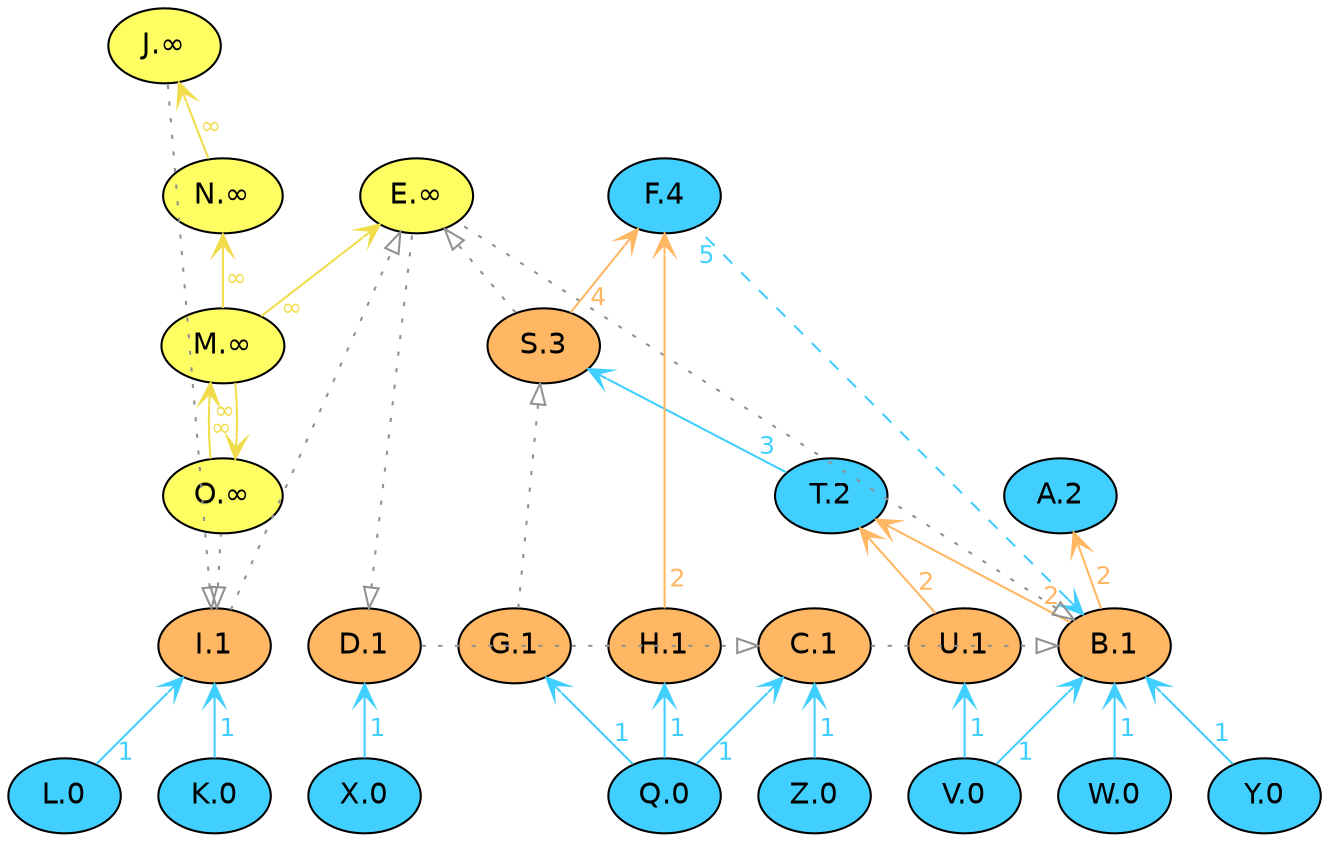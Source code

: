 digraph {
layout=neato 
node [fontname = "helvetica"] 
  edge [fontname = "helvetica"] 
 rankdir=BT  // Node defaults can be set here if needed
    "A" [style="filled" fillcolor="#40cfff" label="A.2" fontsize=14 pos="7.0139,2.25!"]
    "F" [style="filled" fillcolor="#40cfff" label="F.4" fontsize=14 pos="4.375,4.25!"]
    "K" [style="filled" fillcolor="#40cfff" label="K.0" fontsize=14 pos="1.375,0.25!"]
    "L" [style="filled" fillcolor="#40cfff" label="L.0" fontsize=14 pos="0.375,0.25!"]
    "Q" [style="filled" fillcolor="#40cfff" label="Q.0" fontsize=14 pos="4.375,0.25!"]
    "T" [style="filled" fillcolor="#40cfff" label="T.2" fontsize=14 pos="5.4861,2.25!"]
    "V" [style="filled" fillcolor="#40cfff" label="V.0" fontsize=14 pos="6.375,0.25!"]
    "W" [style="filled" fillcolor="#40cfff" label="W.0" fontsize=14 pos="7.375,0.25!"]
    "X" [style="filled" fillcolor="#40cfff" label="X.0" fontsize=14 pos="2.375,0.25!"]
    "Y" [style="filled" fillcolor="#40cfff" label="Y.0" fontsize=14 pos="8.375,0.25!"]
    "Z" [style="filled" fillcolor="#40cfff" label="Z.0" fontsize=14 pos="5.375,0.25!"]
    "E" [style="filled" fillcolor="#FEFE62" label="E.∞" fontsize=14 pos="2.7222,4.25!"]
    "J" [style="filled" fillcolor="#FEFE62" label="J.∞" fontsize=14 pos="1.0417,5.25!"]
    "M" [style="filled" fillcolor="#FEFE62" label="M.∞" fontsize=14 pos="1.4306,3.25!"]
    "N" [style="filled" fillcolor="#FEFE62" label="N.∞" fontsize=14 pos="1.4306,4.25!"]
    "O" [style="filled" fillcolor="#FEFE62" label="O.∞" fontsize=14 pos="1.4306,2.25!"]
    "B" [style="filled" fillcolor="#ffb763" label="B.1" fontsize=14 pos="7.375,1.25!"]
    "C" [style="filled" fillcolor="#ffb763" label="C.1" fontsize=14 pos="5.375,1.25!"]
    "D" [style="filled" fillcolor="#ffb763" label="D.1" fontsize=14 pos="2.375,1.25!"]
    "G" [style="filled" fillcolor="#ffb763" label="G.1" fontsize=14 pos="3.375,1.25!"]
    "H" [style="filled" fillcolor="#ffb763" label="H.1" fontsize=14 pos="4.375,1.25!"]
    "I" [style="filled" fillcolor="#ffb763" label="I.1" fontsize=14 pos="1.375,1.25!"]
    "S" [style="filled" fillcolor="#ffb763" label="S.3" fontsize=14 pos="3.5694,3.25!"]
    "U" [style="filled" fillcolor="#ffb763" label="U.1" fontsize=14 pos="6.375,1.25!"]
    edge[labeldistance=1.5 fontsize=12]
    "B" -> "A" [color="#ffb763" style="solid"fontcolor="#ffb763"arrowtail="vee"arrowhead="vee"taillabel="2"]
    "B" -> "T" [color="#ffb763" style="solid"fontcolor="#ffb763"arrowtail="vee"arrowhead="vee"taillabel="2"]
    "C" -> "B" [color="#919191" style="dotted"fontcolor="#919191"arrowtail="onormal"arrowhead="onormal"taillabel=""]
    "D" -> "C" [color="#919191" style="dotted"fontcolor="#919191"arrowtail="onormal"arrowhead="onormal"taillabel=""]
    "B" -> "E" [dir=back color="#919191" style= "dotted"fontcolor="#919191"arrowtail="onormal"arrowhead="onormal"headlabel=""]
    "D" -> "E" [dir=back color="#919191" style= "dotted"fontcolor="#919191"arrowtail="onormal"arrowhead="onormal"headlabel=""]
    "B" -> "F" [dir=back color="#40cfff" style= "dashed"fontcolor="#40cfff"arrowtail="vee"arrowhead="vee"headlabel="5"]
    "G" -> "S" [color="#919191" style="dotted"fontcolor="#919191"arrowtail="onormal"arrowhead="onormal"taillabel=""]
    "H" -> "F" [color="#ffb763" style="solid"fontcolor="#ffb763"arrowtail="vee"arrowhead="vee"taillabel="2"]
    "I" -> "E" [color="#919191" style="dotted"fontcolor="#919191"arrowtail="onormal"arrowhead="onormal"taillabel=""]
    "I" -> "J" [dir=back color="#919191" style= "dotted"fontcolor="#919191"arrowtail="onormal"arrowhead="onormal"headlabel=""]
    "K" -> "I" [color="#40cfff" style="solid"fontcolor="#40cfff"arrowtail="vee"arrowhead="vee"taillabel="1"]
    "L" -> "I" [color="#40cfff" style="solid"fontcolor="#40cfff"arrowtail="vee"arrowhead="vee"taillabel="1"]
    "M" -> "E" [color="#f1dd4b" style="solid"fontcolor="#f1dd4b"arrowtail="vee"arrowhead="vee"taillabel="∞"]
    "M" -> "O" [color="#f1dd4b" style="solid"fontcolor="#f1dd4b"arrowtail="vee"arrowhead="vee"taillabel="∞"]
    "M" -> "N" [color="#f1dd4b" style="solid"fontcolor="#f1dd4b"arrowtail="vee"arrowhead="vee"taillabel="∞"]
    "N" -> "J" [color="#f1dd4b" style="solid"fontcolor="#f1dd4b"arrowtail="vee"arrowhead="vee"taillabel="∞"]
    "I" -> "O" [dir=back color="#919191" style= "dotted"fontcolor="#919191"arrowtail="onormal"arrowhead="onormal"headlabel=""]
    "O" -> "M" [color="#f1dd4b" style="solid"fontcolor="#f1dd4b"arrowtail="vee"arrowhead="vee"taillabel="∞"]
    "Q" -> "G" [color="#40cfff" style="solid"fontcolor="#40cfff"arrowtail="vee"arrowhead="vee"taillabel="1"]
    "Q" -> "H" [color="#40cfff" style="solid"fontcolor="#40cfff"arrowtail="vee"arrowhead="vee"taillabel="1"]
    "Q" -> "C" [color="#40cfff" style="solid"fontcolor="#40cfff"arrowtail="vee"arrowhead="vee"taillabel="1"]
    "S" -> "E" [color="#919191" style="dotted"fontcolor="#919191"arrowtail="onormal"arrowhead="onormal"taillabel=""]
    "S" -> "F" [color="#ffb763" style="solid"fontcolor="#ffb763"arrowtail="vee"arrowhead="vee"taillabel="4"]
    "T" -> "S" [color="#40cfff" style="solid"fontcolor="#40cfff"arrowtail="vee"arrowhead="vee"taillabel="3"]
    "U" -> "T" [color="#ffb763" style="solid"fontcolor="#ffb763"arrowtail="vee"arrowhead="vee"taillabel="2"]
    "V" -> "B" [color="#40cfff" style="solid"fontcolor="#40cfff"arrowtail="vee"arrowhead="vee"taillabel="1"]
    "V" -> "U" [color="#40cfff" style="solid"fontcolor="#40cfff"arrowtail="vee"arrowhead="vee"taillabel="1"]
    "W" -> "B" [color="#40cfff" style="solid"fontcolor="#40cfff"arrowtail="vee"arrowhead="vee"taillabel="1"]
    "X" -> "D" [color="#40cfff" style="solid"fontcolor="#40cfff"arrowtail="vee"arrowhead="vee"taillabel="1"]
    "Y" -> "B" [color="#40cfff" style="solid"fontcolor="#40cfff"arrowtail="vee"arrowhead="vee"taillabel="1"]
    "Z" -> "C" [color="#40cfff" style="solid"fontcolor="#40cfff"arrowtail="vee"arrowhead="vee"taillabel="1"]
    {rank = same K L Q V W X Y Z}
    {rank = same U H G I D C B}
    {rank = same A T}
    // {rank = same S}
    // {rank = same F}
}
